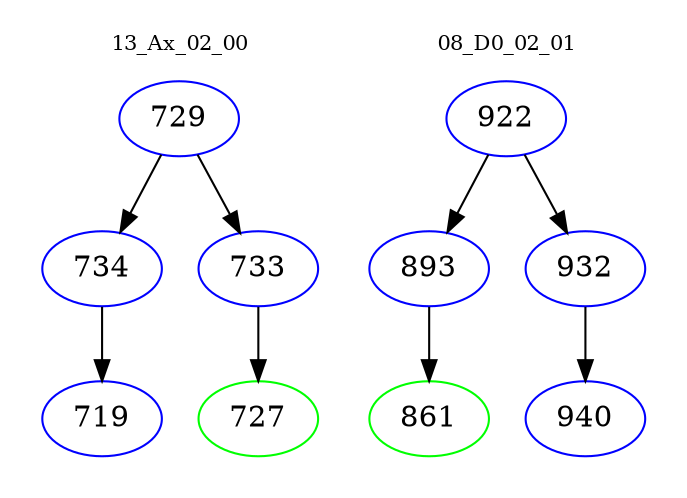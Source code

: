 digraph{
subgraph cluster_0 {
color = white
label = "13_Ax_02_00";
fontsize=10;
T0_729 [label="729", color="blue"]
T0_729 -> T0_734 [color="black"]
T0_734 [label="734", color="blue"]
T0_734 -> T0_719 [color="black"]
T0_719 [label="719", color="blue"]
T0_729 -> T0_733 [color="black"]
T0_733 [label="733", color="blue"]
T0_733 -> T0_727 [color="black"]
T0_727 [label="727", color="green"]
}
subgraph cluster_1 {
color = white
label = "08_D0_02_01";
fontsize=10;
T1_922 [label="922", color="blue"]
T1_922 -> T1_893 [color="black"]
T1_893 [label="893", color="blue"]
T1_893 -> T1_861 [color="black"]
T1_861 [label="861", color="green"]
T1_922 -> T1_932 [color="black"]
T1_932 [label="932", color="blue"]
T1_932 -> T1_940 [color="black"]
T1_940 [label="940", color="blue"]
}
}
